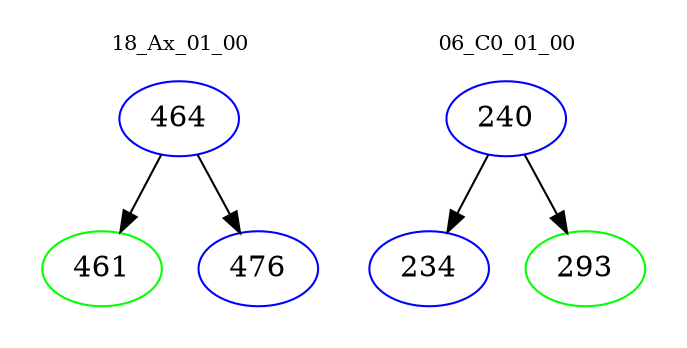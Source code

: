 digraph{
subgraph cluster_0 {
color = white
label = "18_Ax_01_00";
fontsize=10;
T0_464 [label="464", color="blue"]
T0_464 -> T0_461 [color="black"]
T0_461 [label="461", color="green"]
T0_464 -> T0_476 [color="black"]
T0_476 [label="476", color="blue"]
}
subgraph cluster_1 {
color = white
label = "06_C0_01_00";
fontsize=10;
T1_240 [label="240", color="blue"]
T1_240 -> T1_234 [color="black"]
T1_234 [label="234", color="blue"]
T1_240 -> T1_293 [color="black"]
T1_293 [label="293", color="green"]
}
}

